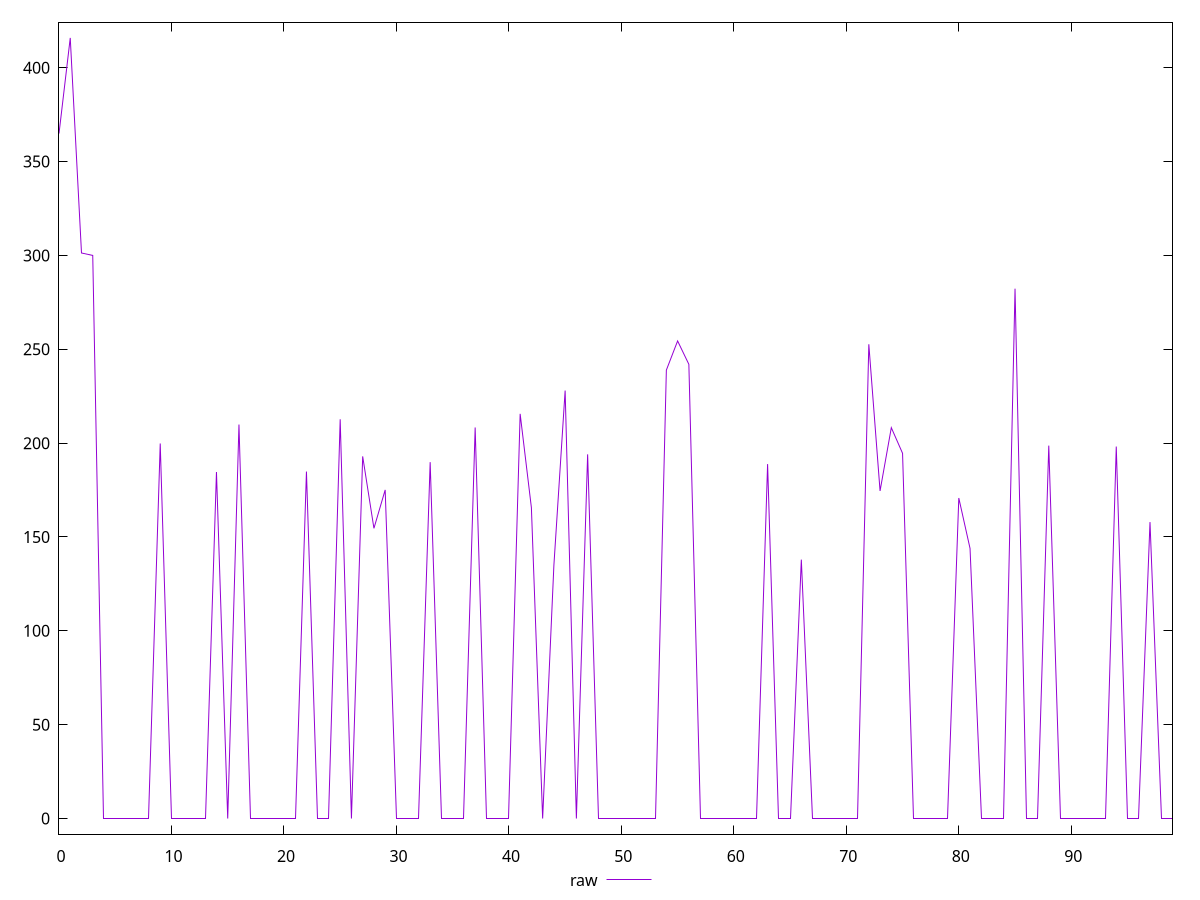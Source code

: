 reset

$raw <<EOF
0 364.956
1 415.898
2 301.31
3 300
4 0
5 0
6 0
7 0
8 0
9 199.80400037765503
10 0
11 0
12 0
13 0
14 184.6139998435974
15 0
16 209.8919997215271
17 0
18 0
19 0
20 0
21 0
22 184.86800003051758
23 0
24 0
25 212.7220001220703
26 0
27 192.9390001296997
28 154.61100006103516
29 175.08600044250488
30 0
31 0
32 0
33 189.88100004196167
34 0
35 0
36 0
37 208.3470001220703
38 0
39 0
40 0
41 215.60300016403198
42 165.63100004196167
43 0
44 134.88499975204468
45 228.02299976348877
46 0
47 194.02399969100952
48 0
49 0
50 0
51 0
52 0
53 0
54 238.9099998474121
55 254.44199991226196
56 241.98999977111816
57 0
58 0
59 0
60 0
61 0
62 0
63 188.8230004310608
64 0
65 0
66 137.94799995422363
67 0
68 0
69 0
70 0
71 0
72 252.67799997329712
73 174.5339994430542
74 208.23499965667725
75 194.57999992370605
76 0
77 0
78 0
79 0
80 170.7630000114441
81 143.9020004272461
82 0
83 0
84 0
85 282.29699993133545
86 0
87 0
88 198.66899967193604
89 0
90 0
91 0
92 0
93 0
94 198.19299983978271
95 0
96 0
97 157.9370002746582
98 0
99 0
EOF

set key outside below
set xrange [0:99]
set yrange [-8.317960000000001:424.21596000000005]
set trange [-8.317960000000001:424.21596000000005]
set terminal svg size 640, 500 enhanced background rgb 'white'
set output "report_00017_2021-02-10T15-08-03.406Z/uses-rel-preconnect/samples/pages+cached+noadtech+nomedia/raw/values.svg"

plot $raw title "raw" with line

reset
